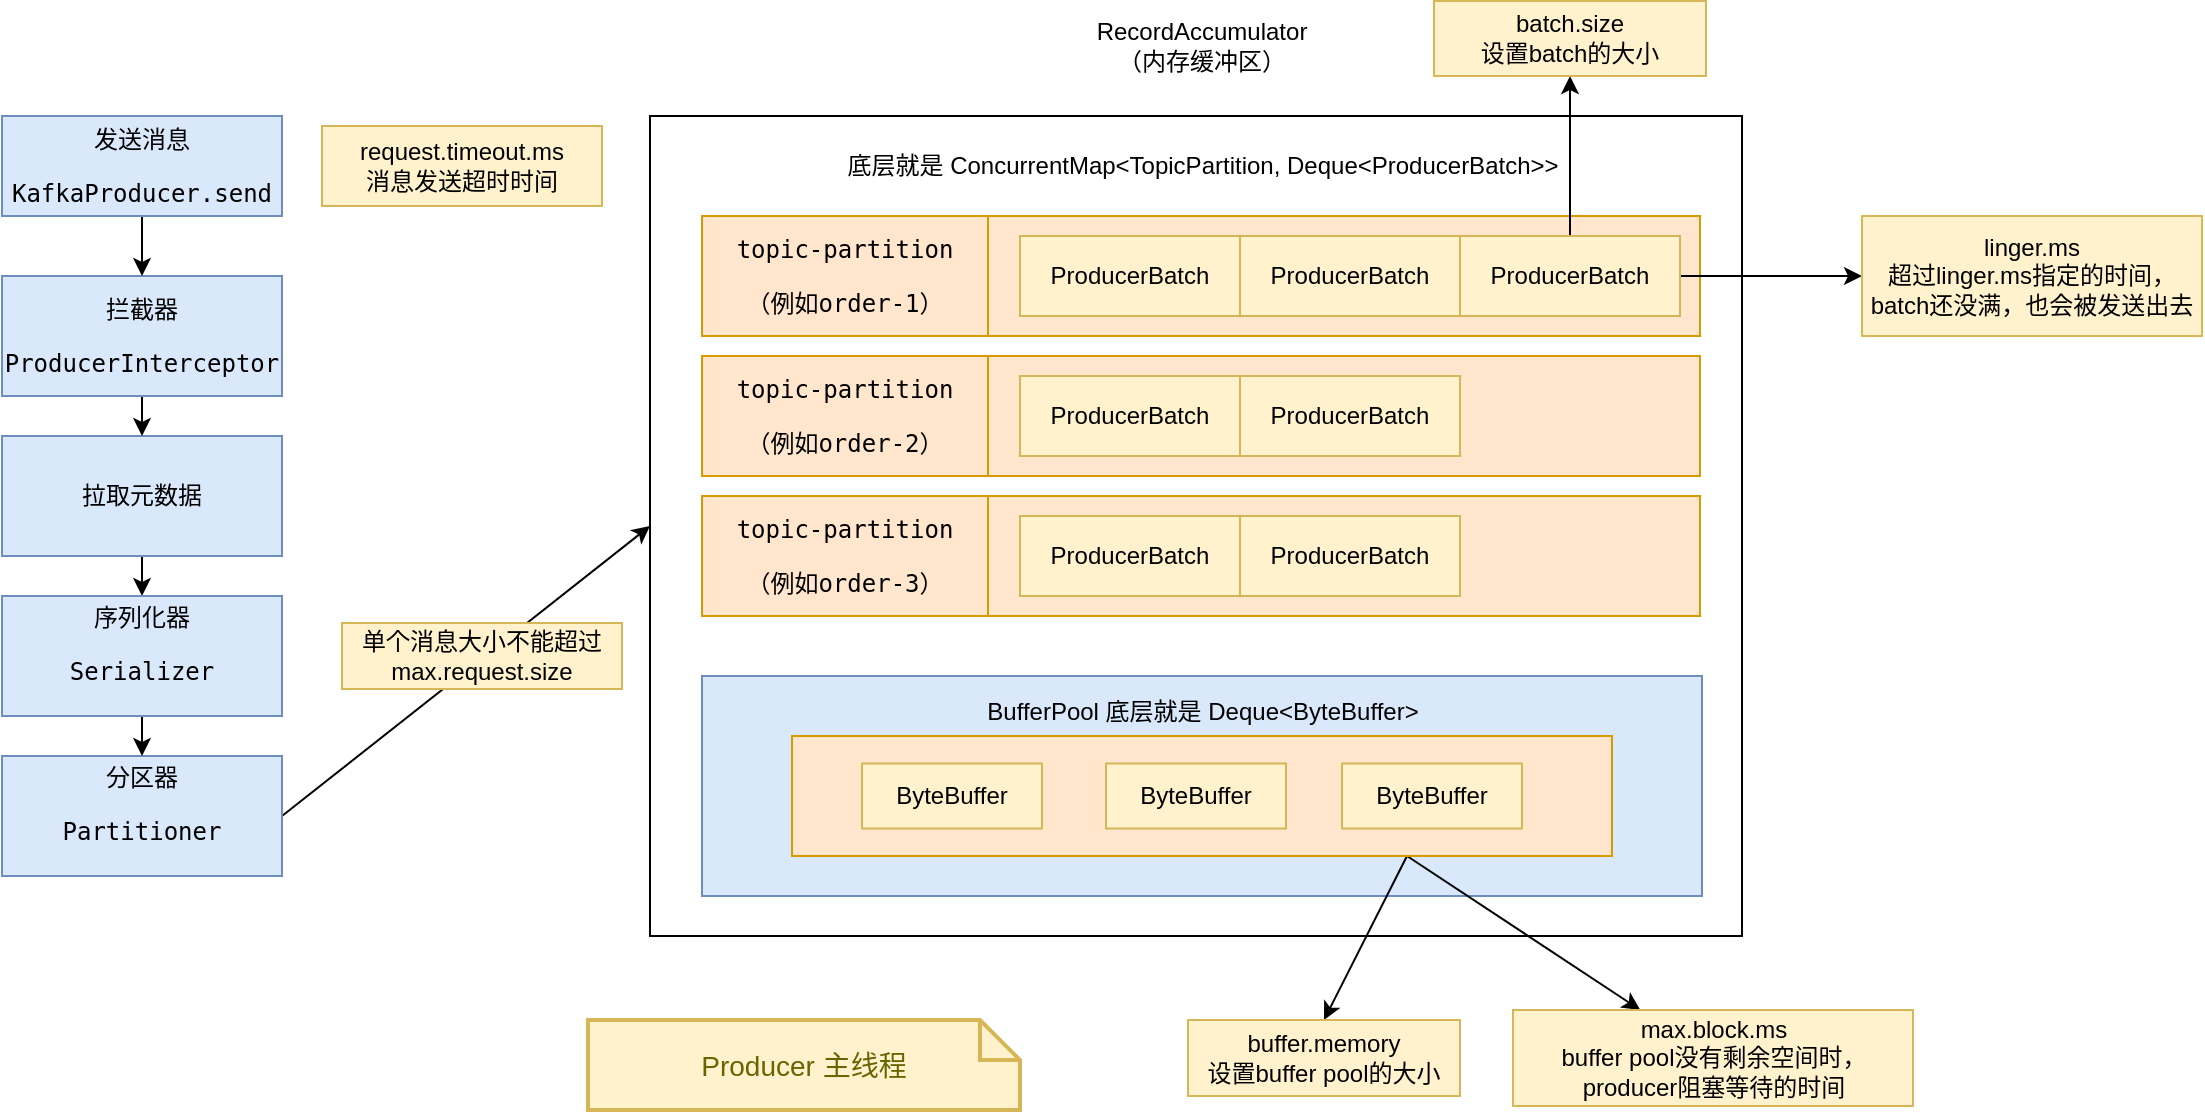 <mxfile version="20.8.10" type="device" pages="3"><diagram name="主线程" id="U3Pj-DdM_15Xy93N0gTu"><mxGraphModel dx="954" dy="619" grid="1" gridSize="10" guides="1" tooltips="1" connect="1" arrows="1" fold="1" page="1" pageScale="1" pageWidth="827" pageHeight="1169" math="0" shadow="0"><root><mxCell id="0"/><mxCell id="1" parent="0"/><mxCell id="2ZuOiYzeppL_vNP-Yt6e-34" value="" style="rounded=0;whiteSpace=wrap;html=1;" parent="1" vertex="1"><mxGeometry x="424" y="120" width="546" height="410" as="geometry"/></mxCell><mxCell id="2ZuOiYzeppL_vNP-Yt6e-21" value="" style="rounded=0;whiteSpace=wrap;html=1;fillColor=#ffe6cc;strokeColor=#d79b00;" parent="1" vertex="1"><mxGeometry x="593" y="170" width="356" height="60" as="geometry"/></mxCell><mxCell id="sAFMzEJFyQtJJpODlu-F-4" style="edgeStyle=orthogonalEdgeStyle;rounded=0;orthogonalLoop=1;jettySize=auto;html=1;exitX=0.5;exitY=1;exitDx=0;exitDy=0;entryX=0.5;entryY=0;entryDx=0;entryDy=0;fontFamily=Helvetica;" parent="1" source="bZngfX4YimENGppz7xfE-1" target="bZngfX4YimENGppz7xfE-5" edge="1"><mxGeometry relative="1" as="geometry"/></mxCell><mxCell id="bZngfX4YimENGppz7xfE-1" value="拉取元数据" style="rounded=0;whiteSpace=wrap;html=1;fillColor=#dae8fc;strokeColor=#6c8ebf;" parent="1" vertex="1"><mxGeometry x="100" y="280" width="140" height="60" as="geometry"/></mxCell><mxCell id="sAFMzEJFyQtJJpODlu-F-7" style="edgeStyle=none;rounded=0;orthogonalLoop=1;jettySize=auto;html=1;exitX=1;exitY=0.5;exitDx=0;exitDy=0;entryX=0;entryY=0.5;entryDx=0;entryDy=0;fontFamily=Helvetica;" parent="1" source="bZngfX4YimENGppz7xfE-2" target="2ZuOiYzeppL_vNP-Yt6e-34" edge="1"><mxGeometry relative="1" as="geometry"/></mxCell><mxCell id="bZngfX4YimENGppz7xfE-2" value="分区器&lt;br&gt;&lt;pre style=&quot;&quot;&gt;Partitioner&lt;/pre&gt;" style="rounded=0;whiteSpace=wrap;html=1;fillColor=#dae8fc;strokeColor=#6c8ebf;" parent="1" vertex="1"><mxGeometry x="100" y="440" width="140" height="60" as="geometry"/></mxCell><mxCell id="sAFMzEJFyQtJJpODlu-F-3" style="edgeStyle=orthogonalEdgeStyle;rounded=0;orthogonalLoop=1;jettySize=auto;html=1;exitX=0.5;exitY=1;exitDx=0;exitDy=0;entryX=0.5;entryY=0;entryDx=0;entryDy=0;fontFamily=Helvetica;" parent="1" source="bZngfX4YimENGppz7xfE-4" target="bZngfX4YimENGppz7xfE-1" edge="1"><mxGeometry relative="1" as="geometry"/></mxCell><mxCell id="bZngfX4YimENGppz7xfE-4" value="&lt;pre style=&quot;&quot;&gt;拦截器&lt;br&gt;&lt;/pre&gt;&lt;pre style=&quot;&quot;&gt;ProducerInterceptor&lt;/pre&gt;" style="rounded=0;whiteSpace=wrap;html=1;fillColor=#dae8fc;strokeColor=#6c8ebf;" parent="1" vertex="1"><mxGeometry x="100" y="200" width="140" height="60" as="geometry"/></mxCell><mxCell id="sAFMzEJFyQtJJpODlu-F-5" style="edgeStyle=orthogonalEdgeStyle;rounded=0;orthogonalLoop=1;jettySize=auto;html=1;exitX=0.5;exitY=1;exitDx=0;exitDy=0;entryX=0.5;entryY=0;entryDx=0;entryDy=0;fontFamily=Helvetica;" parent="1" source="bZngfX4YimENGppz7xfE-5" target="bZngfX4YimENGppz7xfE-2" edge="1"><mxGeometry relative="1" as="geometry"/></mxCell><mxCell id="bZngfX4YimENGppz7xfE-5" value="序列化器&lt;br&gt;&lt;pre style=&quot;&quot;&gt;Serializer&lt;/pre&gt;" style="rounded=0;whiteSpace=wrap;html=1;fillColor=#dae8fc;strokeColor=#6c8ebf;" parent="1" vertex="1"><mxGeometry x="100" y="360" width="140" height="60" as="geometry"/></mxCell><mxCell id="sAFMzEJFyQtJJpODlu-F-1" value="" style="edgeStyle=orthogonalEdgeStyle;rounded=0;orthogonalLoop=1;jettySize=auto;html=1;fontFamily=Helvetica;" parent="1" source="2ZuOiYzeppL_vNP-Yt6e-1" target="bZngfX4YimENGppz7xfE-4" edge="1"><mxGeometry relative="1" as="geometry"/></mxCell><mxCell id="2ZuOiYzeppL_vNP-Yt6e-1" value="&lt;pre style=&quot;&quot;&gt;&lt;pre style=&quot;border-color: var(--border-color);&quot;&gt;发送消息&lt;/pre&gt;&lt;/pre&gt;&lt;pre style=&quot;&quot;&gt;KafkaProducer.send&lt;/pre&gt;" style="rounded=0;whiteSpace=wrap;html=1;fillColor=#dae8fc;strokeColor=#6c8ebf;" parent="1" vertex="1"><mxGeometry x="100" y="120" width="140" height="50" as="geometry"/></mxCell><mxCell id="2ZuOiYzeppL_vNP-Yt6e-4" value="RecordAccumulator（内存缓冲区）" style="text;html=1;strokeColor=none;fillColor=none;align=center;verticalAlign=middle;whiteSpace=wrap;rounded=0;" parent="1" vertex="1"><mxGeometry x="670" y="70" width="60" height="30" as="geometry"/></mxCell><mxCell id="2ZuOiYzeppL_vNP-Yt6e-5" value="&lt;pre style=&quot;&quot;&gt;&lt;font face=&quot;Helvetica&quot;&gt;ProducerBatch&lt;/font&gt;&lt;/pre&gt;" style="rounded=0;whiteSpace=wrap;html=1;fillColor=#fff2cc;strokeColor=#d6b656;" parent="1" vertex="1"><mxGeometry x="609" y="180" width="110" height="40" as="geometry"/></mxCell><mxCell id="2ZuOiYzeppL_vNP-Yt6e-6" value="&lt;pre style=&quot;&quot;&gt;&lt;font face=&quot;Helvetica&quot;&gt;ProducerBatch&lt;/font&gt;&lt;/pre&gt;" style="rounded=0;whiteSpace=wrap;html=1;fillColor=#fff2cc;strokeColor=#d6b656;" parent="1" vertex="1"><mxGeometry x="719" y="180" width="110" height="40" as="geometry"/></mxCell><mxCell id="TChwTblYvUOSPKiKS5WB-5" style="edgeStyle=none;rounded=0;orthogonalLoop=1;jettySize=auto;html=1;exitX=0.5;exitY=0;exitDx=0;exitDy=0;fontFamily=Helvetica;" parent="1" source="2ZuOiYzeppL_vNP-Yt6e-7" target="TChwTblYvUOSPKiKS5WB-3" edge="1"><mxGeometry relative="1" as="geometry"/></mxCell><mxCell id="PRuoGuRRDVB_HiXWIgfF-3" style="edgeStyle=orthogonalEdgeStyle;rounded=0;orthogonalLoop=1;jettySize=auto;html=1;exitX=1;exitY=0.5;exitDx=0;exitDy=0;entryX=0;entryY=0.5;entryDx=0;entryDy=0;fontFamily=Helvetica;fontSize=12;" parent="1" source="2ZuOiYzeppL_vNP-Yt6e-7" target="PRuoGuRRDVB_HiXWIgfF-2" edge="1"><mxGeometry relative="1" as="geometry"/></mxCell><mxCell id="2ZuOiYzeppL_vNP-Yt6e-7" value="&lt;pre style=&quot;&quot;&gt;&lt;font face=&quot;Helvetica&quot;&gt;ProducerBatch&lt;/font&gt;&lt;/pre&gt;" style="rounded=0;whiteSpace=wrap;html=1;fillColor=#fff2cc;strokeColor=#d6b656;" parent="1" vertex="1"><mxGeometry x="829" y="180" width="110" height="40" as="geometry"/></mxCell><mxCell id="2ZuOiYzeppL_vNP-Yt6e-22" value="&lt;pre style=&quot;&quot;&gt;topic-partition&lt;/pre&gt;&lt;pre style=&quot;&quot;&gt;（例如order-1）&lt;/pre&gt;" style="rounded=0;whiteSpace=wrap;html=1;fillColor=#ffe6cc;strokeColor=#d79b00;" parent="1" vertex="1"><mxGeometry x="450" y="170" width="143" height="60" as="geometry"/></mxCell><mxCell id="2ZuOiYzeppL_vNP-Yt6e-23" value="" style="rounded=0;whiteSpace=wrap;html=1;fillColor=#ffe6cc;strokeColor=#d79b00;" parent="1" vertex="1"><mxGeometry x="593" y="240" width="356" height="60" as="geometry"/></mxCell><mxCell id="2ZuOiYzeppL_vNP-Yt6e-24" value="&lt;pre style=&quot;&quot;&gt;&lt;font face=&quot;Helvetica&quot;&gt;ProducerBatch&lt;/font&gt;&lt;/pre&gt;" style="rounded=0;whiteSpace=wrap;html=1;fillColor=#fff2cc;strokeColor=#d6b656;" parent="1" vertex="1"><mxGeometry x="609" y="250" width="110" height="40" as="geometry"/></mxCell><mxCell id="2ZuOiYzeppL_vNP-Yt6e-25" value="&lt;pre style=&quot;&quot;&gt;&lt;font face=&quot;Helvetica&quot;&gt;ProducerBatch&lt;/font&gt;&lt;/pre&gt;" style="rounded=0;whiteSpace=wrap;html=1;fillColor=#fff2cc;strokeColor=#d6b656;" parent="1" vertex="1"><mxGeometry x="719" y="250" width="110" height="40" as="geometry"/></mxCell><mxCell id="2ZuOiYzeppL_vNP-Yt6e-27" value="&lt;pre style=&quot;&quot;&gt;topic-partition&lt;/pre&gt;&lt;pre style=&quot;&quot;&gt;（例如order-2）&lt;/pre&gt;" style="rounded=0;whiteSpace=wrap;html=1;fillColor=#ffe6cc;strokeColor=#d79b00;" parent="1" vertex="1"><mxGeometry x="450" y="240" width="143" height="60" as="geometry"/></mxCell><mxCell id="2ZuOiYzeppL_vNP-Yt6e-28" value="" style="rounded=0;whiteSpace=wrap;html=1;fillColor=#ffe6cc;strokeColor=#d79b00;" parent="1" vertex="1"><mxGeometry x="593" y="310" width="356" height="60" as="geometry"/></mxCell><mxCell id="2ZuOiYzeppL_vNP-Yt6e-29" value="&lt;pre style=&quot;&quot;&gt;&lt;font face=&quot;Helvetica&quot;&gt;ProducerBatch&lt;/font&gt;&lt;/pre&gt;" style="rounded=0;whiteSpace=wrap;html=1;fillColor=#fff2cc;strokeColor=#d6b656;" parent="1" vertex="1"><mxGeometry x="609" y="320" width="110" height="40" as="geometry"/></mxCell><mxCell id="2ZuOiYzeppL_vNP-Yt6e-30" value="&lt;pre style=&quot;&quot;&gt;&lt;font face=&quot;Helvetica&quot;&gt;ProducerBatch&lt;/font&gt;&lt;/pre&gt;" style="rounded=0;whiteSpace=wrap;html=1;fillColor=#fff2cc;strokeColor=#d6b656;" parent="1" vertex="1"><mxGeometry x="719" y="320" width="110" height="40" as="geometry"/></mxCell><mxCell id="2ZuOiYzeppL_vNP-Yt6e-32" value="&lt;pre style=&quot;&quot;&gt;topic-partition&lt;/pre&gt;&lt;pre style=&quot;&quot;&gt;（例如order-3）&lt;/pre&gt;" style="rounded=0;whiteSpace=wrap;html=1;fillColor=#ffe6cc;strokeColor=#d79b00;" parent="1" vertex="1"><mxGeometry x="450" y="310" width="143" height="60" as="geometry"/></mxCell><mxCell id="2ZuOiYzeppL_vNP-Yt6e-33" value="底层就是&amp;nbsp;ConcurrentMap&amp;lt;TopicPartition, Deque&amp;lt;ProducerBatch&amp;gt;&amp;gt;" style="text;html=1;align=center;verticalAlign=middle;resizable=0;points=[];autosize=1;strokeColor=none;fillColor=none;" parent="1" vertex="1"><mxGeometry x="510" y="130" width="380" height="30" as="geometry"/></mxCell><mxCell id="2ZuOiYzeppL_vNP-Yt6e-35" value="" style="rounded=0;whiteSpace=wrap;html=1;fillColor=#dae8fc;strokeColor=#6c8ebf;" parent="1" vertex="1"><mxGeometry x="450" y="400" width="500" height="110" as="geometry"/></mxCell><mxCell id="TChwTblYvUOSPKiKS5WB-2" style="edgeStyle=none;rounded=0;orthogonalLoop=1;jettySize=auto;html=1;exitX=0.75;exitY=1;exitDx=0;exitDy=0;entryX=0.5;entryY=0;entryDx=0;entryDy=0;fontFamily=Helvetica;" parent="1" source="2ZuOiYzeppL_vNP-Yt6e-37" target="TChwTblYvUOSPKiKS5WB-1" edge="1"><mxGeometry relative="1" as="geometry"/></mxCell><mxCell id="EYfgp849pcAv9nbcw210-2" style="rounded=0;orthogonalLoop=1;jettySize=auto;html=1;exitX=0.75;exitY=1;exitDx=0;exitDy=0;fontFamily=Helvetica;fontSize=12;" parent="1" source="2ZuOiYzeppL_vNP-Yt6e-37" target="EYfgp849pcAv9nbcw210-1" edge="1"><mxGeometry relative="1" as="geometry"/></mxCell><mxCell id="2ZuOiYzeppL_vNP-Yt6e-37" value="" style="rounded=0;whiteSpace=wrap;html=1;fillColor=#ffe6cc;strokeColor=#d79b00;" parent="1" vertex="1"><mxGeometry x="495" y="430" width="410" height="60" as="geometry"/></mxCell><mxCell id="2ZuOiYzeppL_vNP-Yt6e-39" value="BufferPool 底层就是&amp;nbsp;Deque&amp;lt;ByteBuffer&amp;gt;" style="text;html=1;strokeColor=none;fillColor=none;align=center;verticalAlign=middle;whiteSpace=wrap;rounded=0;" parent="1" vertex="1"><mxGeometry x="544.5" y="405" width="311" height="25" as="geometry"/></mxCell><mxCell id="2ZuOiYzeppL_vNP-Yt6e-40" value="ByteBuffer" style="rounded=0;whiteSpace=wrap;html=1;fillColor=#fff2cc;strokeColor=#d6b656;" parent="1" vertex="1"><mxGeometry x="530" y="443.75" width="90" height="32.5" as="geometry"/></mxCell><mxCell id="2ZuOiYzeppL_vNP-Yt6e-42" value="ByteBuffer" style="rounded=0;whiteSpace=wrap;html=1;fillColor=#fff2cc;strokeColor=#d6b656;" parent="1" vertex="1"><mxGeometry x="652" y="443.75" width="90" height="32.5" as="geometry"/></mxCell><mxCell id="2ZuOiYzeppL_vNP-Yt6e-43" value="ByteBuffer" style="rounded=0;whiteSpace=wrap;html=1;fillColor=#fff2cc;strokeColor=#d6b656;" parent="1" vertex="1"><mxGeometry x="770" y="443.75" width="90" height="32.5" as="geometry"/></mxCell><mxCell id="sAFMzEJFyQtJJpODlu-F-9" value="Producer 主线程" style="shape=note;strokeWidth=2;fontSize=14;size=20;whiteSpace=wrap;html=1;fillColor=#fff2cc;strokeColor=#d6b656;fontColor=#666600;fontFamily=Helvetica;" parent="1" vertex="1"><mxGeometry x="393" y="572" width="216" height="45" as="geometry"/></mxCell><mxCell id="TChwTblYvUOSPKiKS5WB-1" value="buffer.memory&lt;br&gt;设置buffer pool的大小" style="text;html=1;strokeColor=#d6b656;fillColor=#fff2cc;align=center;verticalAlign=middle;whiteSpace=wrap;overflow=hidden;fontFamily=Helvetica;" parent="1" vertex="1"><mxGeometry x="693" y="572" width="136" height="38" as="geometry"/></mxCell><mxCell id="TChwTblYvUOSPKiKS5WB-3" value="batch.size&lt;br&gt;设置batch的大小" style="text;html=1;strokeColor=#d6b656;fillColor=#fff2cc;align=center;verticalAlign=middle;whiteSpace=wrap;overflow=hidden;fontFamily=Helvetica;" parent="1" vertex="1"><mxGeometry x="816" y="62.5" width="136" height="37.5" as="geometry"/></mxCell><mxCell id="vUaY2eaBlYrP3HjYZ43X-2" value="单个消息大小不能超过&lt;br&gt;max.request.size" style="text;html=1;strokeColor=#d6b656;fillColor=#fff2cc;align=center;verticalAlign=middle;whiteSpace=wrap;overflow=hidden;fontFamily=Helvetica;" parent="1" vertex="1"><mxGeometry x="270" y="373.5" width="140" height="33" as="geometry"/></mxCell><mxCell id="PRuoGuRRDVB_HiXWIgfF-2" value="linger.ms&lt;br&gt;超过linger.ms指定的时间，batch还没满，也会被发送出去" style="text;html=1;strokeColor=#d6b656;fillColor=#fff2cc;align=center;verticalAlign=middle;whiteSpace=wrap;overflow=hidden;fontFamily=Helvetica;" parent="1" vertex="1"><mxGeometry x="1030" y="170" width="170" height="60" as="geometry"/></mxCell><mxCell id="EYfgp849pcAv9nbcw210-1" value="max.block.ms&lt;br&gt;buffer pool没有剩余空间时，producer阻塞等待的时间" style="text;html=1;strokeColor=#d6b656;fillColor=#fff2cc;align=center;verticalAlign=middle;whiteSpace=wrap;overflow=hidden;fontSize=12;fontFamily=Helvetica;" parent="1" vertex="1"><mxGeometry x="855.5" y="567" width="200" height="48" as="geometry"/></mxCell><mxCell id="lJZeMjyokGiHXJfw_plW-1" value="request.timeout.ms&lt;br&gt;消息发送超时时间" style="text;html=1;strokeColor=#d6b656;fillColor=#fff2cc;align=center;verticalAlign=middle;whiteSpace=wrap;overflow=hidden;fontSize=12;fontFamily=Helvetica;" parent="1" vertex="1"><mxGeometry x="260" y="125" width="140" height="40" as="geometry"/></mxCell></root></mxGraphModel></diagram><diagram id="gU2OhdIB7_JKg3iDW9yK" name="Sender线程"><mxGraphModel dx="1781" dy="619" grid="1" gridSize="10" guides="1" tooltips="1" connect="1" arrows="1" fold="1" page="1" pageScale="1" pageWidth="827" pageHeight="1169" math="0" shadow="0"><root><mxCell id="0"/><mxCell id="1" parent="0"/><mxCell id="9bxH1DkdVPMRWKDtQFqT-5" value="" style="rounded=0;whiteSpace=wrap;html=1;" parent="1" vertex="1"><mxGeometry x="562" y="450" width="545" height="310" as="geometry"/></mxCell><mxCell id="d3u0i4IrvH9vK7my19Er-24" style="edgeStyle=orthogonalEdgeStyle;rounded=0;orthogonalLoop=1;jettySize=auto;html=1;exitX=0.5;exitY=1;exitDx=0;exitDy=0;entryX=0.5;entryY=0;entryDx=0;entryDy=0;fontFamily=Helvetica;fontSize=12;" parent="1" source="d3u0i4IrvH9vK7my19Er-16" target="d3u0i4IrvH9vK7my19Er-18" edge="1"><mxGeometry relative="1" as="geometry"/></mxCell><mxCell id="d3u0i4IrvH9vK7my19Er-16" value="" style="rounded=0;whiteSpace=wrap;html=1;fontFamily=Helvetica;fontSize=12;" parent="1" vertex="1"><mxGeometry x="600" y="470" width="470" height="210" as="geometry"/></mxCell><mxCell id="P4lp1N_xLTPZU1un5758-1" value="Producer Sender 线程" style="shape=note;strokeWidth=2;fontSize=14;size=20;whiteSpace=wrap;html=1;fillColor=#fff2cc;strokeColor=#d6b656;fontColor=#666600;fontFamily=Helvetica;" parent="1" vertex="1"><mxGeometry x="330" y="820" width="216" height="45" as="geometry"/></mxCell><mxCell id="d3u0i4IrvH9vK7my19Er-3" style="edgeStyle=none;rounded=0;orthogonalLoop=1;jettySize=auto;html=1;exitX=1;exitY=0.5;exitDx=0;exitDy=0;entryX=0;entryY=0.5;entryDx=0;entryDy=0;fontFamily=Helvetica;fontSize=12;" parent="1" source="RbYeqY1cBN9YoUti1wlo-1" target="_Qdafc-AyGMfD93K-IPe-1" edge="1"><mxGeometry relative="1" as="geometry"/></mxCell><mxCell id="RbYeqY1cBN9YoUti1wlo-1" value="" style="rounded=0;whiteSpace=wrap;html=1;" parent="1" vertex="1"><mxGeometry x="-120" y="162.5" width="550" height="277.5" as="geometry"/></mxCell><mxCell id="RbYeqY1cBN9YoUti1wlo-2" value="" style="rounded=0;whiteSpace=wrap;html=1;fillColor=#ffe6cc;strokeColor=#d79b00;" parent="1" vertex="1"><mxGeometry x="49" y="212.5" width="356" height="60" as="geometry"/></mxCell><mxCell id="RbYeqY1cBN9YoUti1wlo-3" value="&lt;pre style=&quot;&quot;&gt;&lt;font face=&quot;Helvetica&quot;&gt;ProducerBatch&lt;/font&gt;&lt;/pre&gt;" style="rounded=0;whiteSpace=wrap;html=1;fillColor=#fff2cc;strokeColor=#d6b656;" parent="1" vertex="1"><mxGeometry x="65" y="222.5" width="110" height="40" as="geometry"/></mxCell><mxCell id="RbYeqY1cBN9YoUti1wlo-4" value="&lt;pre style=&quot;&quot;&gt;&lt;font face=&quot;Helvetica&quot;&gt;ProducerBatch&lt;/font&gt;&lt;/pre&gt;" style="rounded=0;whiteSpace=wrap;html=1;fillColor=#fff2cc;strokeColor=#d6b656;" parent="1" vertex="1"><mxGeometry x="175" y="222.5" width="110" height="40" as="geometry"/></mxCell><mxCell id="RbYeqY1cBN9YoUti1wlo-6" value="&lt;pre style=&quot;&quot;&gt;&lt;font face=&quot;Helvetica&quot;&gt;ProducerBatch&lt;/font&gt;&lt;/pre&gt;" style="rounded=0;whiteSpace=wrap;html=1;fillColor=#fff2cc;strokeColor=#d6b656;" parent="1" vertex="1"><mxGeometry x="285" y="222.5" width="110" height="40" as="geometry"/></mxCell><mxCell id="RbYeqY1cBN9YoUti1wlo-7" value="&lt;pre style=&quot;&quot;&gt;topic-partition&lt;/pre&gt;&lt;pre style=&quot;&quot;&gt;（例如order-1）&lt;/pre&gt;" style="rounded=0;whiteSpace=wrap;html=1;fillColor=#ffe6cc;strokeColor=#d79b00;" parent="1" vertex="1"><mxGeometry x="-94" y="212.5" width="143" height="60" as="geometry"/></mxCell><mxCell id="RbYeqY1cBN9YoUti1wlo-8" value="" style="rounded=0;whiteSpace=wrap;html=1;fillColor=#ffe6cc;strokeColor=#d79b00;" parent="1" vertex="1"><mxGeometry x="49" y="282.5" width="356" height="60" as="geometry"/></mxCell><mxCell id="RbYeqY1cBN9YoUti1wlo-9" value="&lt;pre style=&quot;&quot;&gt;&lt;font face=&quot;Helvetica&quot;&gt;ProducerBatch&lt;/font&gt;&lt;/pre&gt;" style="rounded=0;whiteSpace=wrap;html=1;fillColor=#fff2cc;strokeColor=#d6b656;" parent="1" vertex="1"><mxGeometry x="65" y="292.5" width="110" height="40" as="geometry"/></mxCell><mxCell id="RbYeqY1cBN9YoUti1wlo-10" value="&lt;pre style=&quot;&quot;&gt;&lt;font face=&quot;Helvetica&quot;&gt;ProducerBatch&lt;/font&gt;&lt;/pre&gt;" style="rounded=0;whiteSpace=wrap;html=1;fillColor=#fff2cc;strokeColor=#d6b656;" parent="1" vertex="1"><mxGeometry x="175" y="292.5" width="110" height="40" as="geometry"/></mxCell><mxCell id="RbYeqY1cBN9YoUti1wlo-11" value="&lt;pre style=&quot;&quot;&gt;topic-partition&lt;/pre&gt;&lt;pre style=&quot;&quot;&gt;（例如order-2）&lt;/pre&gt;" style="rounded=0;whiteSpace=wrap;html=1;fillColor=#ffe6cc;strokeColor=#d79b00;" parent="1" vertex="1"><mxGeometry x="-94" y="282.5" width="143" height="60" as="geometry"/></mxCell><mxCell id="RbYeqY1cBN9YoUti1wlo-12" value="" style="rounded=0;whiteSpace=wrap;html=1;fillColor=#ffe6cc;strokeColor=#d79b00;" parent="1" vertex="1"><mxGeometry x="49" y="352.5" width="356" height="60" as="geometry"/></mxCell><mxCell id="RbYeqY1cBN9YoUti1wlo-13" value="&lt;pre style=&quot;&quot;&gt;&lt;font face=&quot;Helvetica&quot;&gt;ProducerBatch&lt;/font&gt;&lt;/pre&gt;" style="rounded=0;whiteSpace=wrap;html=1;fillColor=#fff2cc;strokeColor=#d6b656;" parent="1" vertex="1"><mxGeometry x="65" y="362.5" width="110" height="40" as="geometry"/></mxCell><mxCell id="RbYeqY1cBN9YoUti1wlo-14" value="&lt;pre style=&quot;&quot;&gt;&lt;font face=&quot;Helvetica&quot;&gt;ProducerBatch&lt;/font&gt;&lt;/pre&gt;" style="rounded=0;whiteSpace=wrap;html=1;fillColor=#fff2cc;strokeColor=#d6b656;" parent="1" vertex="1"><mxGeometry x="175" y="362.5" width="110" height="40" as="geometry"/></mxCell><mxCell id="RbYeqY1cBN9YoUti1wlo-15" value="&lt;pre style=&quot;&quot;&gt;topic-partition&lt;/pre&gt;&lt;pre style=&quot;&quot;&gt;（例如order-3）&lt;/pre&gt;" style="rounded=0;whiteSpace=wrap;html=1;fillColor=#ffe6cc;strokeColor=#d79b00;" parent="1" vertex="1"><mxGeometry x="-94" y="352.5" width="143" height="60" as="geometry"/></mxCell><mxCell id="RbYeqY1cBN9YoUti1wlo-16" value="底层就是&amp;nbsp;ConcurrentMap&amp;lt;TopicPartition, Deque&amp;lt;ProducerBatch&amp;gt;&amp;gt;" style="text;html=1;align=center;verticalAlign=middle;resizable=0;points=[];autosize=1;strokeColor=none;fillColor=none;" parent="1" vertex="1"><mxGeometry x="-34" y="172.5" width="380" height="30" as="geometry"/></mxCell><mxCell id="d3u0i4IrvH9vK7my19Er-23" style="edgeStyle=orthogonalEdgeStyle;rounded=0;orthogonalLoop=1;jettySize=auto;html=1;exitX=0.5;exitY=1;exitDx=0;exitDy=0;fontFamily=Helvetica;fontSize=12;" parent="1" source="_Qdafc-AyGMfD93K-IPe-1" target="d3u0i4IrvH9vK7my19Er-16" edge="1"><mxGeometry relative="1" as="geometry"/></mxCell><mxCell id="_Qdafc-AyGMfD93K-IPe-1" value="" style="rounded=0;whiteSpace=wrap;html=1;" parent="1" vertex="1"><mxGeometry x="560" y="211.25" width="550" height="180" as="geometry"/></mxCell><mxCell id="_Qdafc-AyGMfD93K-IPe-2" value="" style="rounded=0;whiteSpace=wrap;html=1;fillColor=#ffe6cc;strokeColor=#d79b00;" parent="1" vertex="1"><mxGeometry x="729" y="233.75" width="361" height="60" as="geometry"/></mxCell><mxCell id="_Qdafc-AyGMfD93K-IPe-3" value="&lt;pre style=&quot;&quot;&gt;&lt;font face=&quot;Helvetica&quot;&gt;ProducerBatch&lt;/font&gt;&lt;/pre&gt;" style="rounded=0;whiteSpace=wrap;html=1;fillColor=#fff2cc;strokeColor=#d6b656;" parent="1" vertex="1"><mxGeometry x="745" y="243.75" width="110" height="40" as="geometry"/></mxCell><mxCell id="_Qdafc-AyGMfD93K-IPe-4" value="&lt;pre style=&quot;&quot;&gt;&lt;font face=&quot;Helvetica&quot;&gt;ProducerBatch&lt;/font&gt;&lt;/pre&gt;" style="rounded=0;whiteSpace=wrap;html=1;fillColor=#fff2cc;strokeColor=#d6b656;" parent="1" vertex="1"><mxGeometry x="855" y="243.75" width="110" height="40" as="geometry"/></mxCell><mxCell id="_Qdafc-AyGMfD93K-IPe-6" value="broker-0" style="rounded=0;whiteSpace=wrap;html=1;fillColor=#ffe6cc;strokeColor=#d79b00;" parent="1" vertex="1"><mxGeometry x="586" y="233.75" width="143" height="60" as="geometry"/></mxCell><mxCell id="_Qdafc-AyGMfD93K-IPe-7" value="" style="rounded=0;whiteSpace=wrap;html=1;fillColor=#ffe6cc;strokeColor=#d79b00;" parent="1" vertex="1"><mxGeometry x="729" y="303.75" width="361" height="67.5" as="geometry"/></mxCell><mxCell id="_Qdafc-AyGMfD93K-IPe-8" value="&lt;pre style=&quot;&quot;&gt;&lt;font face=&quot;Helvetica&quot;&gt;ProducerBatch&lt;/font&gt;&lt;/pre&gt;" style="rounded=0;whiteSpace=wrap;html=1;fillColor=#fff2cc;strokeColor=#d6b656;" parent="1" vertex="1"><mxGeometry x="745" y="313.75" width="110" height="40" as="geometry"/></mxCell><mxCell id="_Qdafc-AyGMfD93K-IPe-9" value="&lt;pre style=&quot;&quot;&gt;&lt;font face=&quot;Helvetica&quot;&gt;ProducerBatch&lt;/font&gt;&lt;/pre&gt;" style="rounded=0;whiteSpace=wrap;html=1;fillColor=#fff2cc;strokeColor=#d6b656;" parent="1" vertex="1"><mxGeometry x="855" y="313.75" width="110" height="40" as="geometry"/></mxCell><mxCell id="_Qdafc-AyGMfD93K-IPe-10" value="&lt;pre style=&quot;&quot;&gt;&lt;font face=&quot;Helvetica&quot;&gt;broker-1&lt;/font&gt;&lt;/pre&gt;" style="rounded=0;whiteSpace=wrap;html=1;fillColor=#ffe6cc;strokeColor=#d79b00;" parent="1" vertex="1"><mxGeometry x="586" y="303.75" width="144" height="67.5" as="geometry"/></mxCell><mxCell id="vpZ-al3Y8RZmLXvOKcrS-1" value="单个request的大小不能超过&lt;br&gt;max.request.size" style="text;html=1;strokeColor=#d6b656;fillColor=#fff2cc;align=center;verticalAlign=middle;whiteSpace=wrap;overflow=hidden;fontSize=12;fontFamily=Helvetica;" parent="1" vertex="1"><mxGeometry x="1180" y="595" width="180" height="40" as="geometry"/></mxCell><mxCell id="9bxH1DkdVPMRWKDtQFqT-4" value="&lt;pre style=&quot;&quot;&gt;&lt;font face=&quot;Helvetica&quot;&gt;ProducerBatch&lt;/font&gt;&lt;/pre&gt;" style="rounded=0;whiteSpace=wrap;html=1;fillColor=#fff2cc;strokeColor=#d6b656;" parent="1" vertex="1"><mxGeometry x="965" y="313.75" width="110" height="40" as="geometry"/></mxCell><mxCell id="d3u0i4IrvH9vK7my19Er-1" value="NetworkClient" style="text;html=1;align=center;verticalAlign=middle;resizable=0;points=[];autosize=1;strokeColor=none;fillColor=none;fontSize=12;fontFamily=Helvetica;" parent="1" vertex="1"><mxGeometry x="580" y="420" width="100" height="30" as="geometry"/></mxCell><mxCell id="d3u0i4IrvH9vK7my19Er-4" value="获取到可以发送的&lt;br&gt;&lt;span style=&quot;background-color: initial;&quot;&gt;ProducerBatch&lt;/span&gt;" style="text;html=1;align=center;verticalAlign=middle;resizable=0;points=[];autosize=1;strokeColor=none;fillColor=none;fontSize=12;fontFamily=Helvetica;" parent="1" vertex="1"><mxGeometry x="435" y="251.5" width="120" height="40" as="geometry"/></mxCell><mxCell id="-NKl206zDSKYQBn9kcam-1" style="edgeStyle=orthogonalEdgeStyle;rounded=0;orthogonalLoop=1;jettySize=auto;html=1;exitX=1;exitY=0.5;exitDx=0;exitDy=0;entryX=0;entryY=0.5;entryDx=0;entryDy=0;fontFamily=Helvetica;fontSize=12;" parent="1" source="d3u0i4IrvH9vK7my19Er-5" target="d3u0i4IrvH9vK7my19Er-25" edge="1"><mxGeometry relative="1" as="geometry"/></mxCell><mxCell id="d3u0i4IrvH9vK7my19Er-5" value="" style="rounded=0;whiteSpace=wrap;html=1;fillColor=#ffe6cc;strokeColor=#d79b00;" parent="1" vertex="1"><mxGeometry x="761" y="510" width="254" height="60" as="geometry"/></mxCell><mxCell id="d3u0i4IrvH9vK7my19Er-6" value="" style="rounded=0;whiteSpace=wrap;html=1;fillColor=#dae8fc;strokeColor=#6c8ebf;" parent="1" vertex="1"><mxGeometry x="774" y="520" width="233" height="40" as="geometry"/></mxCell><mxCell id="d3u0i4IrvH9vK7my19Er-8" value="broker-0" style="rounded=0;whiteSpace=wrap;html=1;fillColor=#ffe6cc;strokeColor=#d79b00;" parent="1" vertex="1"><mxGeometry x="618" y="510" width="143" height="60" as="geometry"/></mxCell><mxCell id="d3u0i4IrvH9vK7my19Er-10" value="" style="rounded=0;whiteSpace=wrap;html=1;fillColor=#ffe6cc;strokeColor=#d79b00;" parent="1" vertex="1"><mxGeometry x="764" y="585" width="251" height="60" as="geometry"/></mxCell><mxCell id="d3u0i4IrvH9vK7my19Er-11" value="request" style="rounded=0;whiteSpace=wrap;html=1;fillColor=#dae8fc;strokeColor=#6c8ebf;" parent="1" vertex="1"><mxGeometry x="780" y="595" width="110" height="40" as="geometry"/></mxCell><mxCell id="tg-wqKPOzBhSUnHce4Tp-4" style="edgeStyle=none;rounded=0;orthogonalLoop=1;jettySize=auto;html=1;exitX=1;exitY=0.5;exitDx=0;exitDy=0;entryX=0;entryY=0.5;entryDx=0;entryDy=0;fontFamily=Helvetica;fontSize=12;" parent="1" source="d3u0i4IrvH9vK7my19Er-12" target="vpZ-al3Y8RZmLXvOKcrS-1" edge="1"><mxGeometry relative="1" as="geometry"/></mxCell><mxCell id="d3u0i4IrvH9vK7my19Er-12" value="request" style="rounded=0;whiteSpace=wrap;html=1;fillColor=#dae8fc;strokeColor=#6c8ebf;" parent="1" vertex="1"><mxGeometry x="890" y="595" width="110" height="40" as="geometry"/></mxCell><mxCell id="d3u0i4IrvH9vK7my19Er-13" value="broker-1" style="rounded=0;whiteSpace=wrap;html=1;fillColor=#ffe6cc;strokeColor=#d79b00;" parent="1" vertex="1"><mxGeometry x="621" y="585" width="143" height="60" as="geometry"/></mxCell><mxCell id="d3u0i4IrvH9vK7my19Er-17" value="InFlightRequests" style="text;html=1;strokeColor=none;fillColor=none;align=center;verticalAlign=middle;whiteSpace=wrap;rounded=0;fontSize=12;fontFamily=Helvetica;" parent="1" vertex="1"><mxGeometry x="660" y="476" width="60" height="30" as="geometry"/></mxCell><mxCell id="d3u0i4IrvH9vK7my19Er-21" style="edgeStyle=none;rounded=0;orthogonalLoop=1;jettySize=auto;html=1;exitX=0;exitY=0.5;exitDx=0;exitDy=0;entryX=1;entryY=0.5;entryDx=0;entryDy=0;fontFamily=Helvetica;fontSize=12;" parent="1" source="d3u0i4IrvH9vK7my19Er-18" target="d3u0i4IrvH9vK7my19Er-19" edge="1"><mxGeometry relative="1" as="geometry"/></mxCell><mxCell id="d3u0i4IrvH9vK7my19Er-18" value="Selector" style="rounded=0;whiteSpace=wrap;html=1;fontFamily=Helvetica;fontSize=12;fillColor=#dae8fc;strokeColor=#6c8ebf;" parent="1" vertex="1"><mxGeometry x="736" y="705" width="205" height="30" as="geometry"/></mxCell><mxCell id="d3u0i4IrvH9vK7my19Er-22" style="edgeStyle=none;rounded=0;orthogonalLoop=1;jettySize=auto;html=1;exitX=1;exitY=0.5;exitDx=0;exitDy=0;entryX=0;entryY=0.5;entryDx=0;entryDy=0;fontFamily=Helvetica;fontSize=12;" parent="1" source="d3u0i4IrvH9vK7my19Er-19" target="d3u0i4IrvH9vK7my19Er-16" edge="1"><mxGeometry relative="1" as="geometry"/></mxCell><mxCell id="d3u0i4IrvH9vK7my19Er-19" value="broker" style="rounded=0;whiteSpace=wrap;html=1;fontFamily=Helvetica;fontSize=12;fillColor=#f5f5f5;strokeColor=#666666;fontColor=#333333;" parent="1" vertex="1"><mxGeometry x="194" y="570" width="126" height="130" as="geometry"/></mxCell><mxCell id="d3u0i4IrvH9vK7my19Er-25" value="max.in.flight.requests.per.connection&lt;br&gt;单个连接最大可以允许发送中的请求数" style="text;html=1;strokeColor=#d6b656;fillColor=#fff2cc;align=center;verticalAlign=middle;whiteSpace=wrap;overflow=hidden;fontSize=12;fontFamily=Helvetica;" parent="1" vertex="1"><mxGeometry x="1180" y="520" width="230" height="40" as="geometry"/></mxCell><mxCell id="--nI4hWjXvnN7jUtfmyx-1" value="" style="sketch=0;pointerEvents=1;shadow=0;dashed=0;html=1;strokeColor=#6c8ebf;fillColor=#dae8fc;aspect=fixed;labelPosition=center;verticalLabelPosition=bottom;verticalAlign=top;align=center;outlineConnect=0;shape=mxgraph.vvd.business_continuity_data_protection;fontFamily=Helvetica;fontSize=12;" parent="1" vertex="1"><mxGeometry x="474" y="312.25" width="32.27" height="27.75" as="geometry"/></mxCell><mxCell id="tg-wqKPOzBhSUnHce4Tp-1" value="&lt;pre style=&quot;&quot;&gt;&lt;font face=&quot;Helvetica&quot;&gt;ProducerBatch&lt;/font&gt;&lt;/pre&gt;" style="rounded=0;whiteSpace=wrap;html=1;fillColor=#fff2cc;strokeColor=#d6b656;" parent="1" vertex="1"><mxGeometry x="780" y="526" width="110" height="30" as="geometry"/></mxCell><mxCell id="tg-wqKPOzBhSUnHce4Tp-2" value="&lt;pre style=&quot;&quot;&gt;&lt;font face=&quot;Helvetica&quot;&gt;ProducerBatch&lt;/font&gt;&lt;/pre&gt;" style="rounded=0;whiteSpace=wrap;html=1;fillColor=#fff2cc;strokeColor=#d6b656;" parent="1" vertex="1"><mxGeometry x="890" y="526" width="110" height="30" as="geometry"/></mxCell></root></mxGraphModel></diagram><diagram id="LvWMLkWjcFmhOKqS9Tyt" name="更新元信息"><mxGraphModel dx="954" dy="619" grid="1" gridSize="10" guides="1" tooltips="1" connect="1" arrows="1" fold="1" page="1" pageScale="1" pageWidth="827" pageHeight="1169" math="0" shadow="0"><root><mxCell id="0"/><mxCell id="1" parent="0"/></root></mxGraphModel></diagram></mxfile>